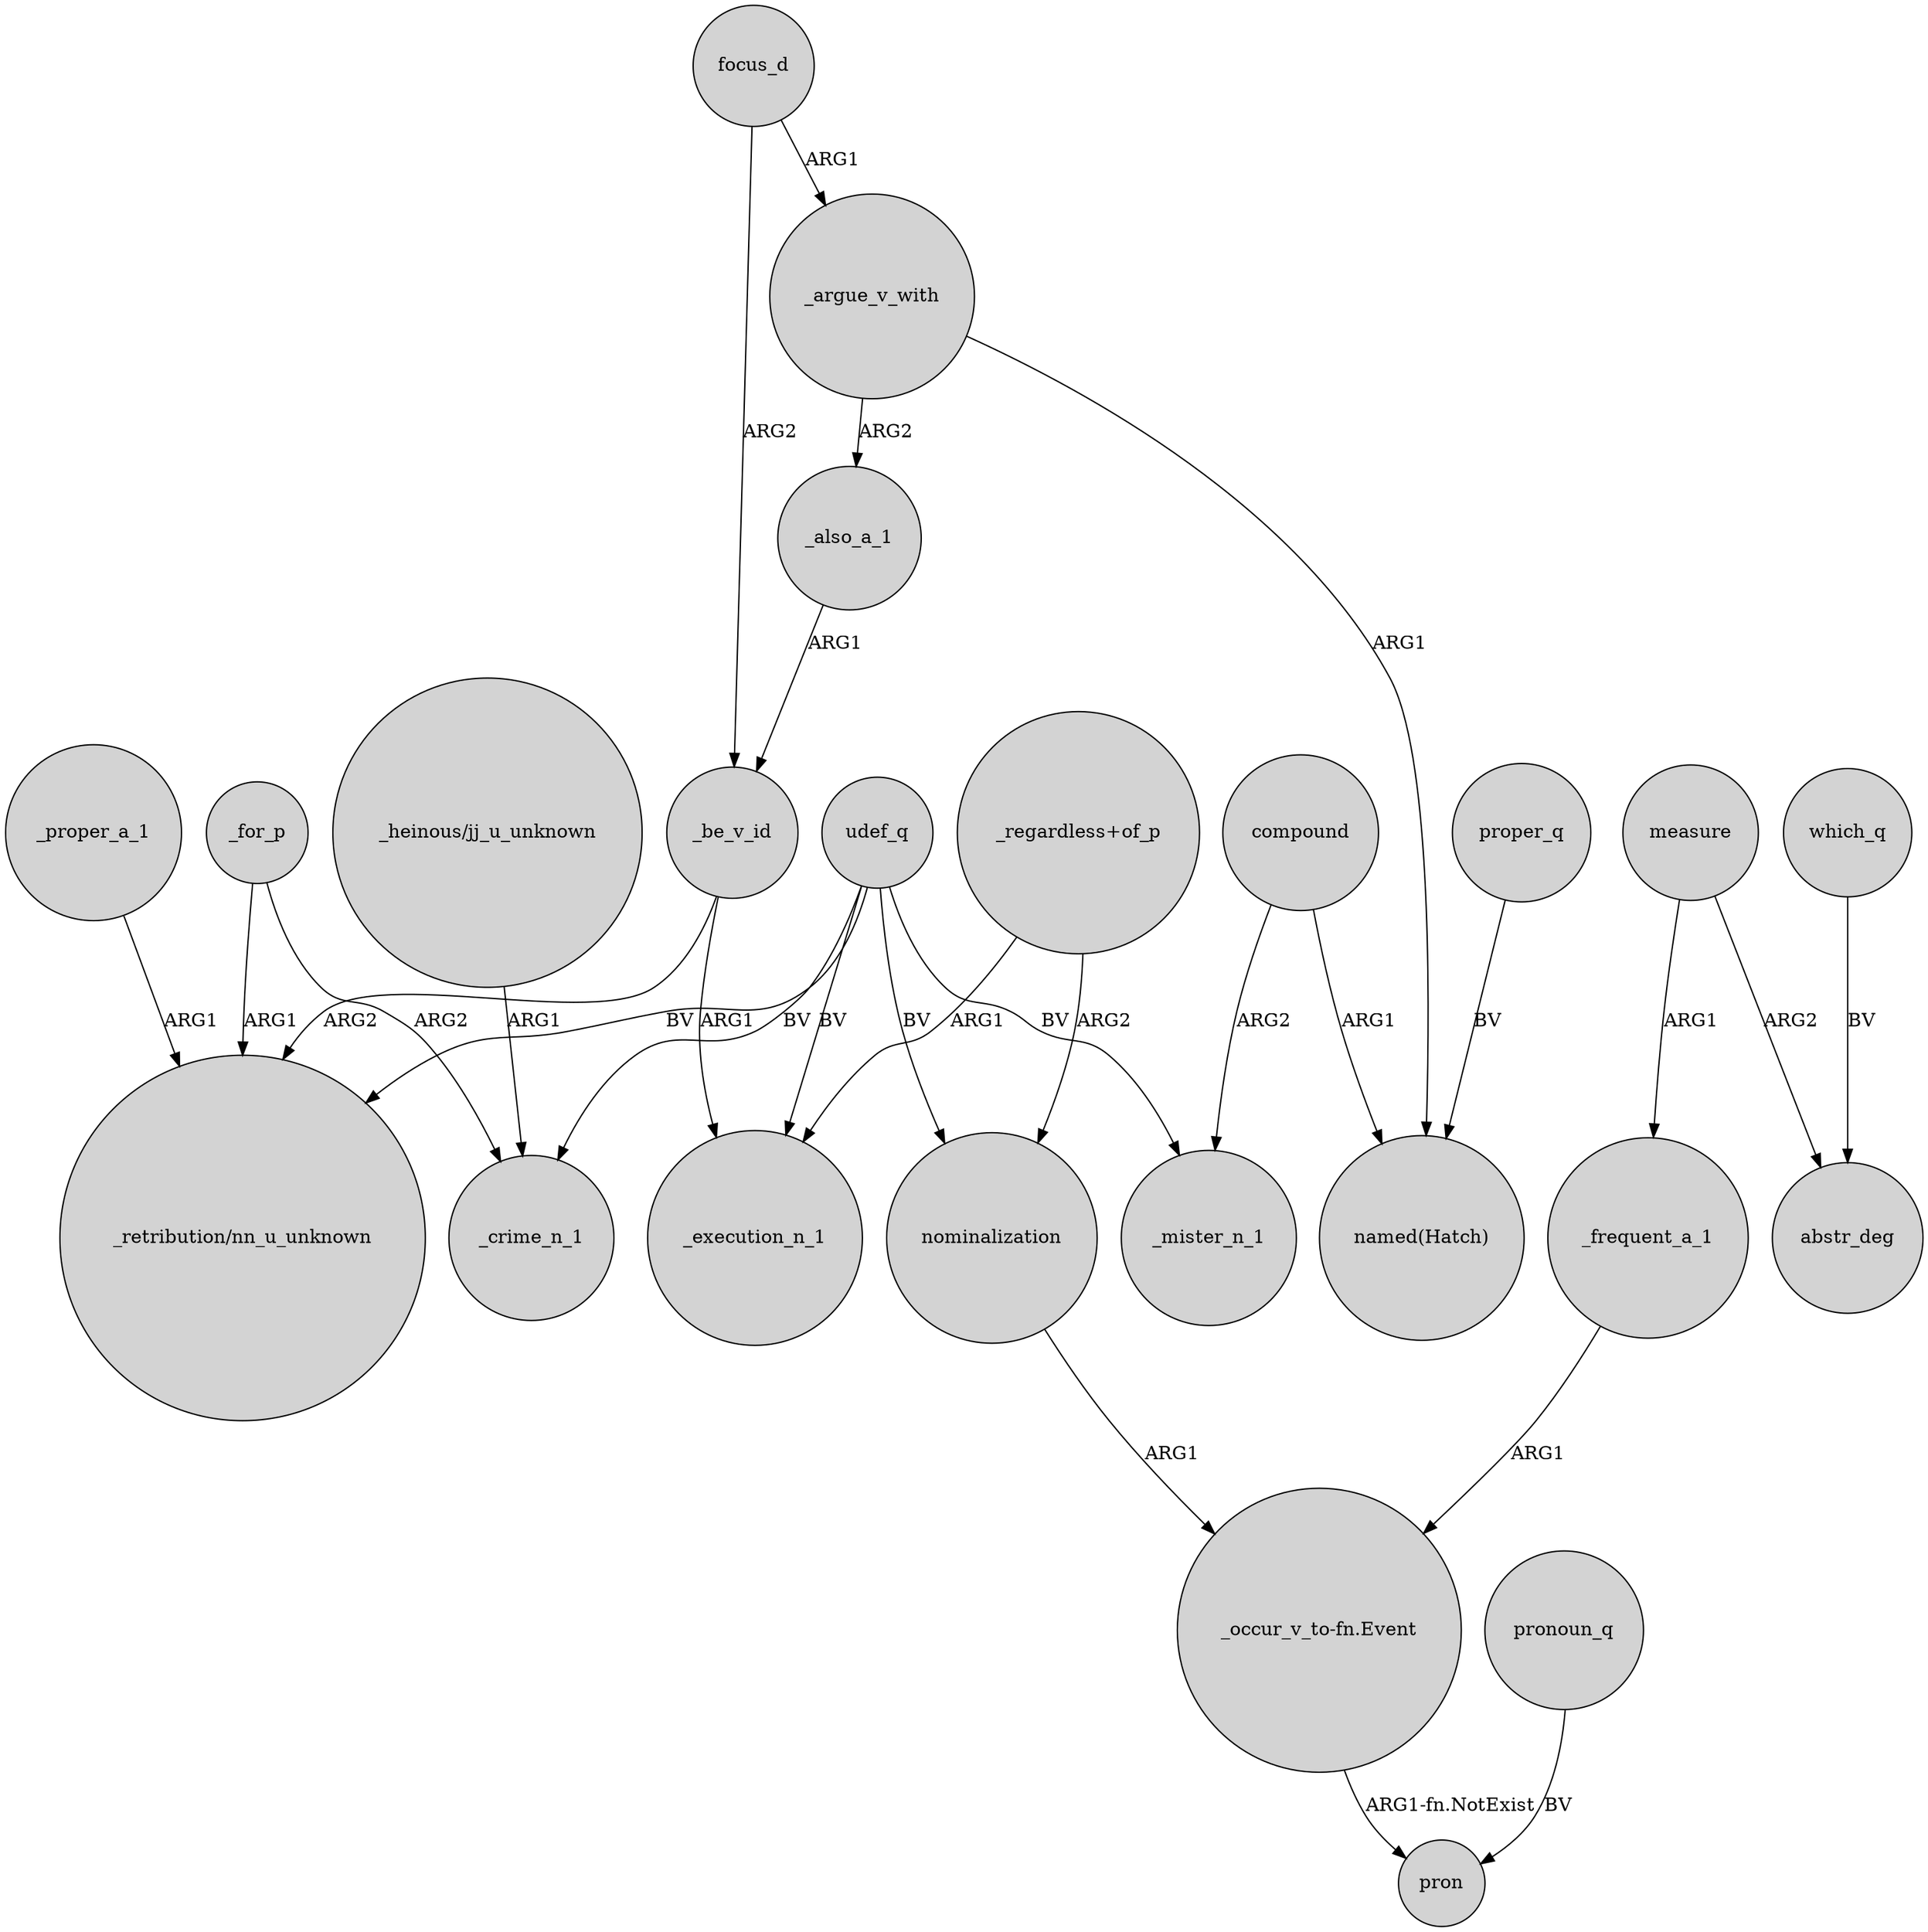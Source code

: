 digraph {
	node [shape=circle style=filled]
	focus_d -> _be_v_id [label=ARG2]
	_proper_a_1 -> "_retribution/nn_u_unknown" [label=ARG1]
	_for_p -> "_retribution/nn_u_unknown" [label=ARG1]
	measure -> abstr_deg [label=ARG2]
	focus_d -> _argue_v_with [label=ARG1]
	_be_v_id -> _execution_n_1 [label=ARG1]
	nominalization -> "_occur_v_to-fn.Event" [label=ARG1]
	udef_q -> "_retribution/nn_u_unknown" [label=BV]
	"_regardless+of_p" -> nominalization [label=ARG2]
	compound -> _mister_n_1 [label=ARG2]
	measure -> _frequent_a_1 [label=ARG1]
	_be_v_id -> "_retribution/nn_u_unknown" [label=ARG2]
	udef_q -> _mister_n_1 [label=BV]
	"_occur_v_to-fn.Event" -> pron [label="ARG1-fn.NotExist"]
	udef_q -> _execution_n_1 [label=BV]
	_also_a_1 -> _be_v_id [label=ARG1]
	"_regardless+of_p" -> _execution_n_1 [label=ARG1]
	pronoun_q -> pron [label=BV]
	compound -> "named(Hatch)" [label=ARG1]
	_frequent_a_1 -> "_occur_v_to-fn.Event" [label=ARG1]
	_argue_v_with -> "named(Hatch)" [label=ARG1]
	which_q -> abstr_deg [label=BV]
	udef_q -> nominalization [label=BV]
	_for_p -> _crime_n_1 [label=ARG2]
	"_heinous/jj_u_unknown" -> _crime_n_1 [label=ARG1]
	proper_q -> "named(Hatch)" [label=BV]
	udef_q -> _crime_n_1 [label=BV]
	_argue_v_with -> _also_a_1 [label=ARG2]
}
